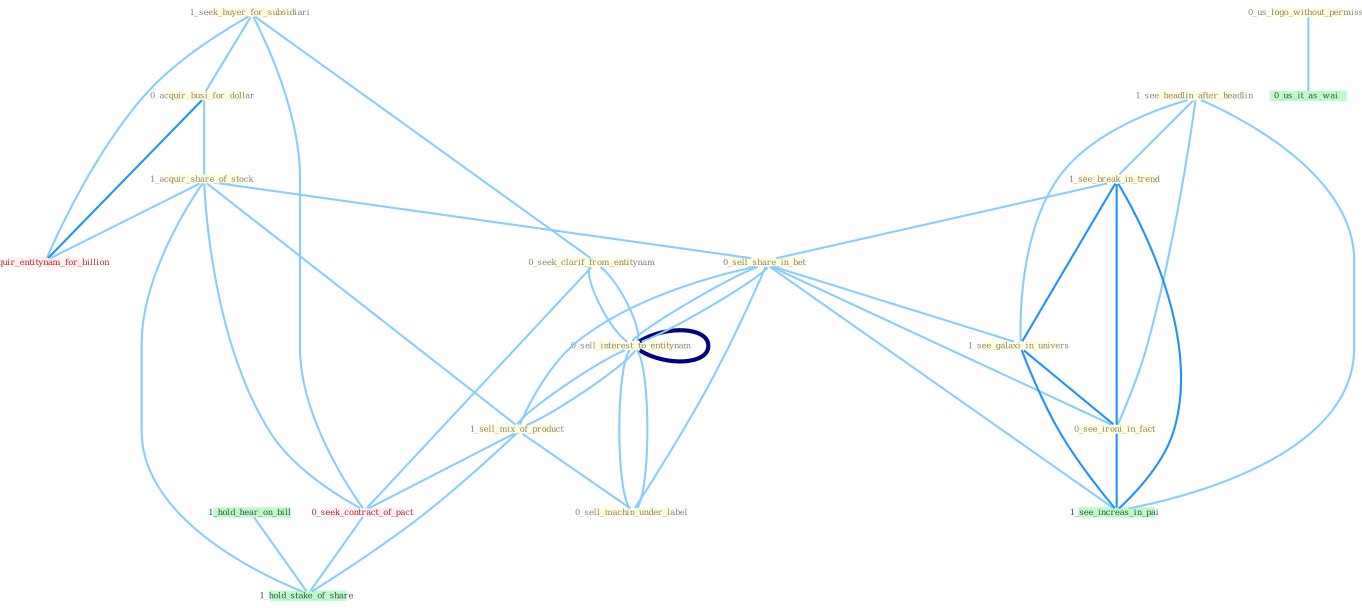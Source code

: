 Graph G{ 
    node
    [shape=polygon,style=filled,width=.5,height=.06,color="#BDFCC9",fixedsize=true,fontsize=4,
    fontcolor="#2f4f4f"];
    {node
    [color="#ffffe0", fontcolor="#8b7d6b"] "1_see_headlin_after_headlin " "1_seek_buyer_for_subsidiari " "1_see_break_in_trend " "0_us_logo_without_permiss " "0_acquir_busi_for_dollar " "0_seek_clarif_from_entitynam " "1_acquir_share_of_stock " "0_sell_interest_to_entitynam " "0_sell_share_in_bet " "1_sell_mix_of_product " "1_see_galaxi_in_univers " "0_sell_machin_under_label " "0_see_ironi_in_fact " "0_sell_interest_to_entitynam "}
{node [color="#fff0f5", fontcolor="#b22222"] "0_seek_contract_of_pact " "0_acquir_entitynam_for_billion "}
edge [color="#B0E2FF"];

	"1_see_headlin_after_headlin " -- "1_see_break_in_trend " [w="1", color="#87cefa" ];
	"1_see_headlin_after_headlin " -- "1_see_galaxi_in_univers " [w="1", color="#87cefa" ];
	"1_see_headlin_after_headlin " -- "0_see_ironi_in_fact " [w="1", color="#87cefa" ];
	"1_see_headlin_after_headlin " -- "1_see_increas_in_pai " [w="1", color="#87cefa" ];
	"1_seek_buyer_for_subsidiari " -- "0_acquir_busi_for_dollar " [w="1", color="#87cefa" ];
	"1_seek_buyer_for_subsidiari " -- "0_seek_clarif_from_entitynam " [w="1", color="#87cefa" ];
	"1_seek_buyer_for_subsidiari " -- "0_seek_contract_of_pact " [w="1", color="#87cefa" ];
	"1_seek_buyer_for_subsidiari " -- "0_acquir_entitynam_for_billion " [w="1", color="#87cefa" ];
	"1_see_break_in_trend " -- "0_sell_share_in_bet " [w="1", color="#87cefa" ];
	"1_see_break_in_trend " -- "1_see_galaxi_in_univers " [w="2", color="#1e90ff" , len=0.8];
	"1_see_break_in_trend " -- "0_see_ironi_in_fact " [w="2", color="#1e90ff" , len=0.8];
	"1_see_break_in_trend " -- "1_see_increas_in_pai " [w="2", color="#1e90ff" , len=0.8];
	"0_us_logo_without_permiss " -- "0_us_it_as_wai " [w="1", color="#87cefa" ];
	"0_acquir_busi_for_dollar " -- "1_acquir_share_of_stock " [w="1", color="#87cefa" ];
	"0_acquir_busi_for_dollar " -- "0_acquir_entitynam_for_billion " [w="2", color="#1e90ff" , len=0.8];
	"0_seek_clarif_from_entitynam " -- "0_sell_interest_to_entitynam " [w="1", color="#87cefa" ];
	"0_seek_clarif_from_entitynam " -- "0_sell_interest_to_entitynam " [w="1", color="#87cefa" ];
	"0_seek_clarif_from_entitynam " -- "0_seek_contract_of_pact " [w="1", color="#87cefa" ];
	"1_acquir_share_of_stock " -- "0_sell_share_in_bet " [w="1", color="#87cefa" ];
	"1_acquir_share_of_stock " -- "1_sell_mix_of_product " [w="1", color="#87cefa" ];
	"1_acquir_share_of_stock " -- "0_seek_contract_of_pact " [w="1", color="#87cefa" ];
	"1_acquir_share_of_stock " -- "0_acquir_entitynam_for_billion " [w="1", color="#87cefa" ];
	"1_acquir_share_of_stock " -- "1_hold_stake_of_share " [w="1", color="#87cefa" ];
	"0_sell_interest_to_entitynam " -- "0_sell_share_in_bet " [w="1", color="#87cefa" ];
	"0_sell_interest_to_entitynam " -- "1_sell_mix_of_product " [w="1", color="#87cefa" ];
	"0_sell_interest_to_entitynam " -- "0_sell_machin_under_label " [w="1", color="#87cefa" ];
	"0_sell_interest_to_entitynam " -- "0_sell_interest_to_entitynam " [w="4", style=bold, color="#000080", len=0.4];
	"0_sell_share_in_bet " -- "1_sell_mix_of_product " [w="1", color="#87cefa" ];
	"0_sell_share_in_bet " -- "1_see_galaxi_in_univers " [w="1", color="#87cefa" ];
	"0_sell_share_in_bet " -- "0_sell_machin_under_label " [w="1", color="#87cefa" ];
	"0_sell_share_in_bet " -- "0_see_ironi_in_fact " [w="1", color="#87cefa" ];
	"0_sell_share_in_bet " -- "0_sell_interest_to_entitynam " [w="1", color="#87cefa" ];
	"0_sell_share_in_bet " -- "1_see_increas_in_pai " [w="1", color="#87cefa" ];
	"1_sell_mix_of_product " -- "0_sell_machin_under_label " [w="1", color="#87cefa" ];
	"1_sell_mix_of_product " -- "0_sell_interest_to_entitynam " [w="1", color="#87cefa" ];
	"1_sell_mix_of_product " -- "0_seek_contract_of_pact " [w="1", color="#87cefa" ];
	"1_sell_mix_of_product " -- "1_hold_stake_of_share " [w="1", color="#87cefa" ];
	"1_see_galaxi_in_univers " -- "0_see_ironi_in_fact " [w="2", color="#1e90ff" , len=0.8];
	"1_see_galaxi_in_univers " -- "1_see_increas_in_pai " [w="2", color="#1e90ff" , len=0.8];
	"0_sell_machin_under_label " -- "0_sell_interest_to_entitynam " [w="1", color="#87cefa" ];
	"0_see_ironi_in_fact " -- "1_see_increas_in_pai " [w="2", color="#1e90ff" , len=0.8];
	"0_seek_contract_of_pact " -- "1_hold_stake_of_share " [w="1", color="#87cefa" ];
	"1_hold_hear_on_bill " -- "1_hold_stake_of_share " [w="1", color="#87cefa" ];
}